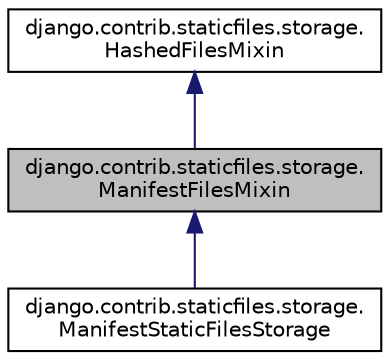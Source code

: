 digraph "django.contrib.staticfiles.storage.ManifestFilesMixin"
{
 // LATEX_PDF_SIZE
  edge [fontname="Helvetica",fontsize="10",labelfontname="Helvetica",labelfontsize="10"];
  node [fontname="Helvetica",fontsize="10",shape=record];
  Node1 [label="django.contrib.staticfiles.storage.\lManifestFilesMixin",height=0.2,width=0.4,color="black", fillcolor="grey75", style="filled", fontcolor="black",tooltip=" "];
  Node2 -> Node1 [dir="back",color="midnightblue",fontsize="10",style="solid"];
  Node2 [label="django.contrib.staticfiles.storage.\lHashedFilesMixin",height=0.2,width=0.4,color="black", fillcolor="white", style="filled",URL="$classdjango_1_1contrib_1_1staticfiles_1_1storage_1_1_hashed_files_mixin.html",tooltip=" "];
  Node1 -> Node3 [dir="back",color="midnightblue",fontsize="10",style="solid"];
  Node3 [label="django.contrib.staticfiles.storage.\lManifestStaticFilesStorage",height=0.2,width=0.4,color="black", fillcolor="white", style="filled",URL="$classdjango_1_1contrib_1_1staticfiles_1_1storage_1_1_manifest_static_files_storage.html",tooltip=" "];
}

